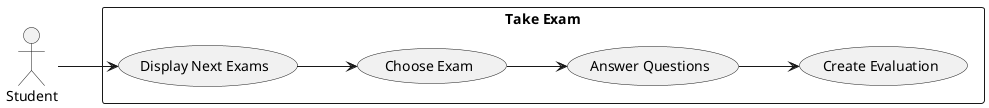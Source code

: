 @startuml
left to right direction

actor Actor as "Student"

rectangle "Take Exam" {
  usecase "Display Next Exams" as UC2
  usecase "Choose Exam" as UC3
  usecase "Answer Questions" as UC4
  usecase "Create Evaluation" as UC5

  Actor --> UC2
  UC2 --> UC3
  UC3 --> UC4
  UC4 --> UC5
}
@enduml
